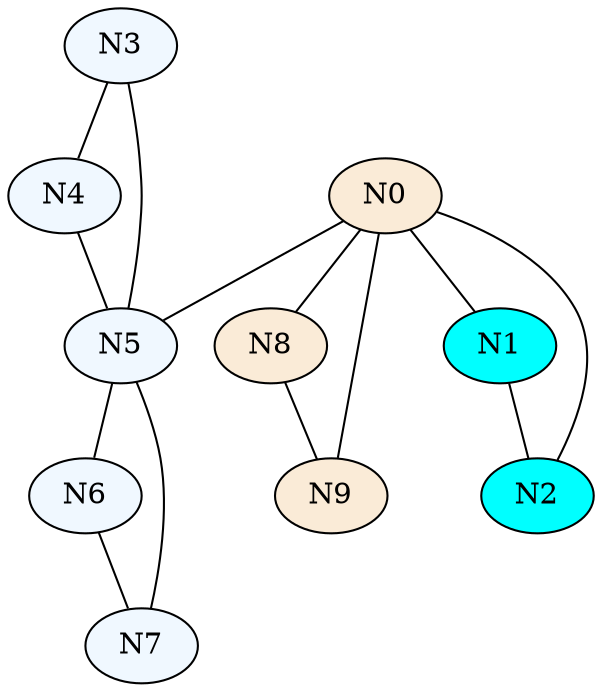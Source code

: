 graph {
	subgraph C0 {
		N3 [fillcolor="#F0F8FF" style=filled]
		N4 [fillcolor="#F0F8FF" style=filled]
		N5 [fillcolor="#F0F8FF" style=filled]
		N6 [fillcolor="#F0F8FF" style=filled]
		N7 [fillcolor="#F0F8FF" style=filled]
	}
	subgraph C1 {
		N0 [fillcolor="#FAEBD7" style=filled]
		N8 [fillcolor="#FAEBD7" style=filled]
		N9 [fillcolor="#FAEBD7" style=filled]
	}
	subgraph C2 {
		N1 [fillcolor="#00FFFF" style=filled]
		N2 [fillcolor="#00FFFF" style=filled]
	}
	N0 -- N1
	N0 -- N2
	N0 -- N5
	N0 -- N8
	N0 -- N9
	N1 -- N2
	N3 -- N4
	N3 -- N5
	N4 -- N5
	N5 -- N6
	N5 -- N7
	N6 -- N7
	N8 -- N9
}
